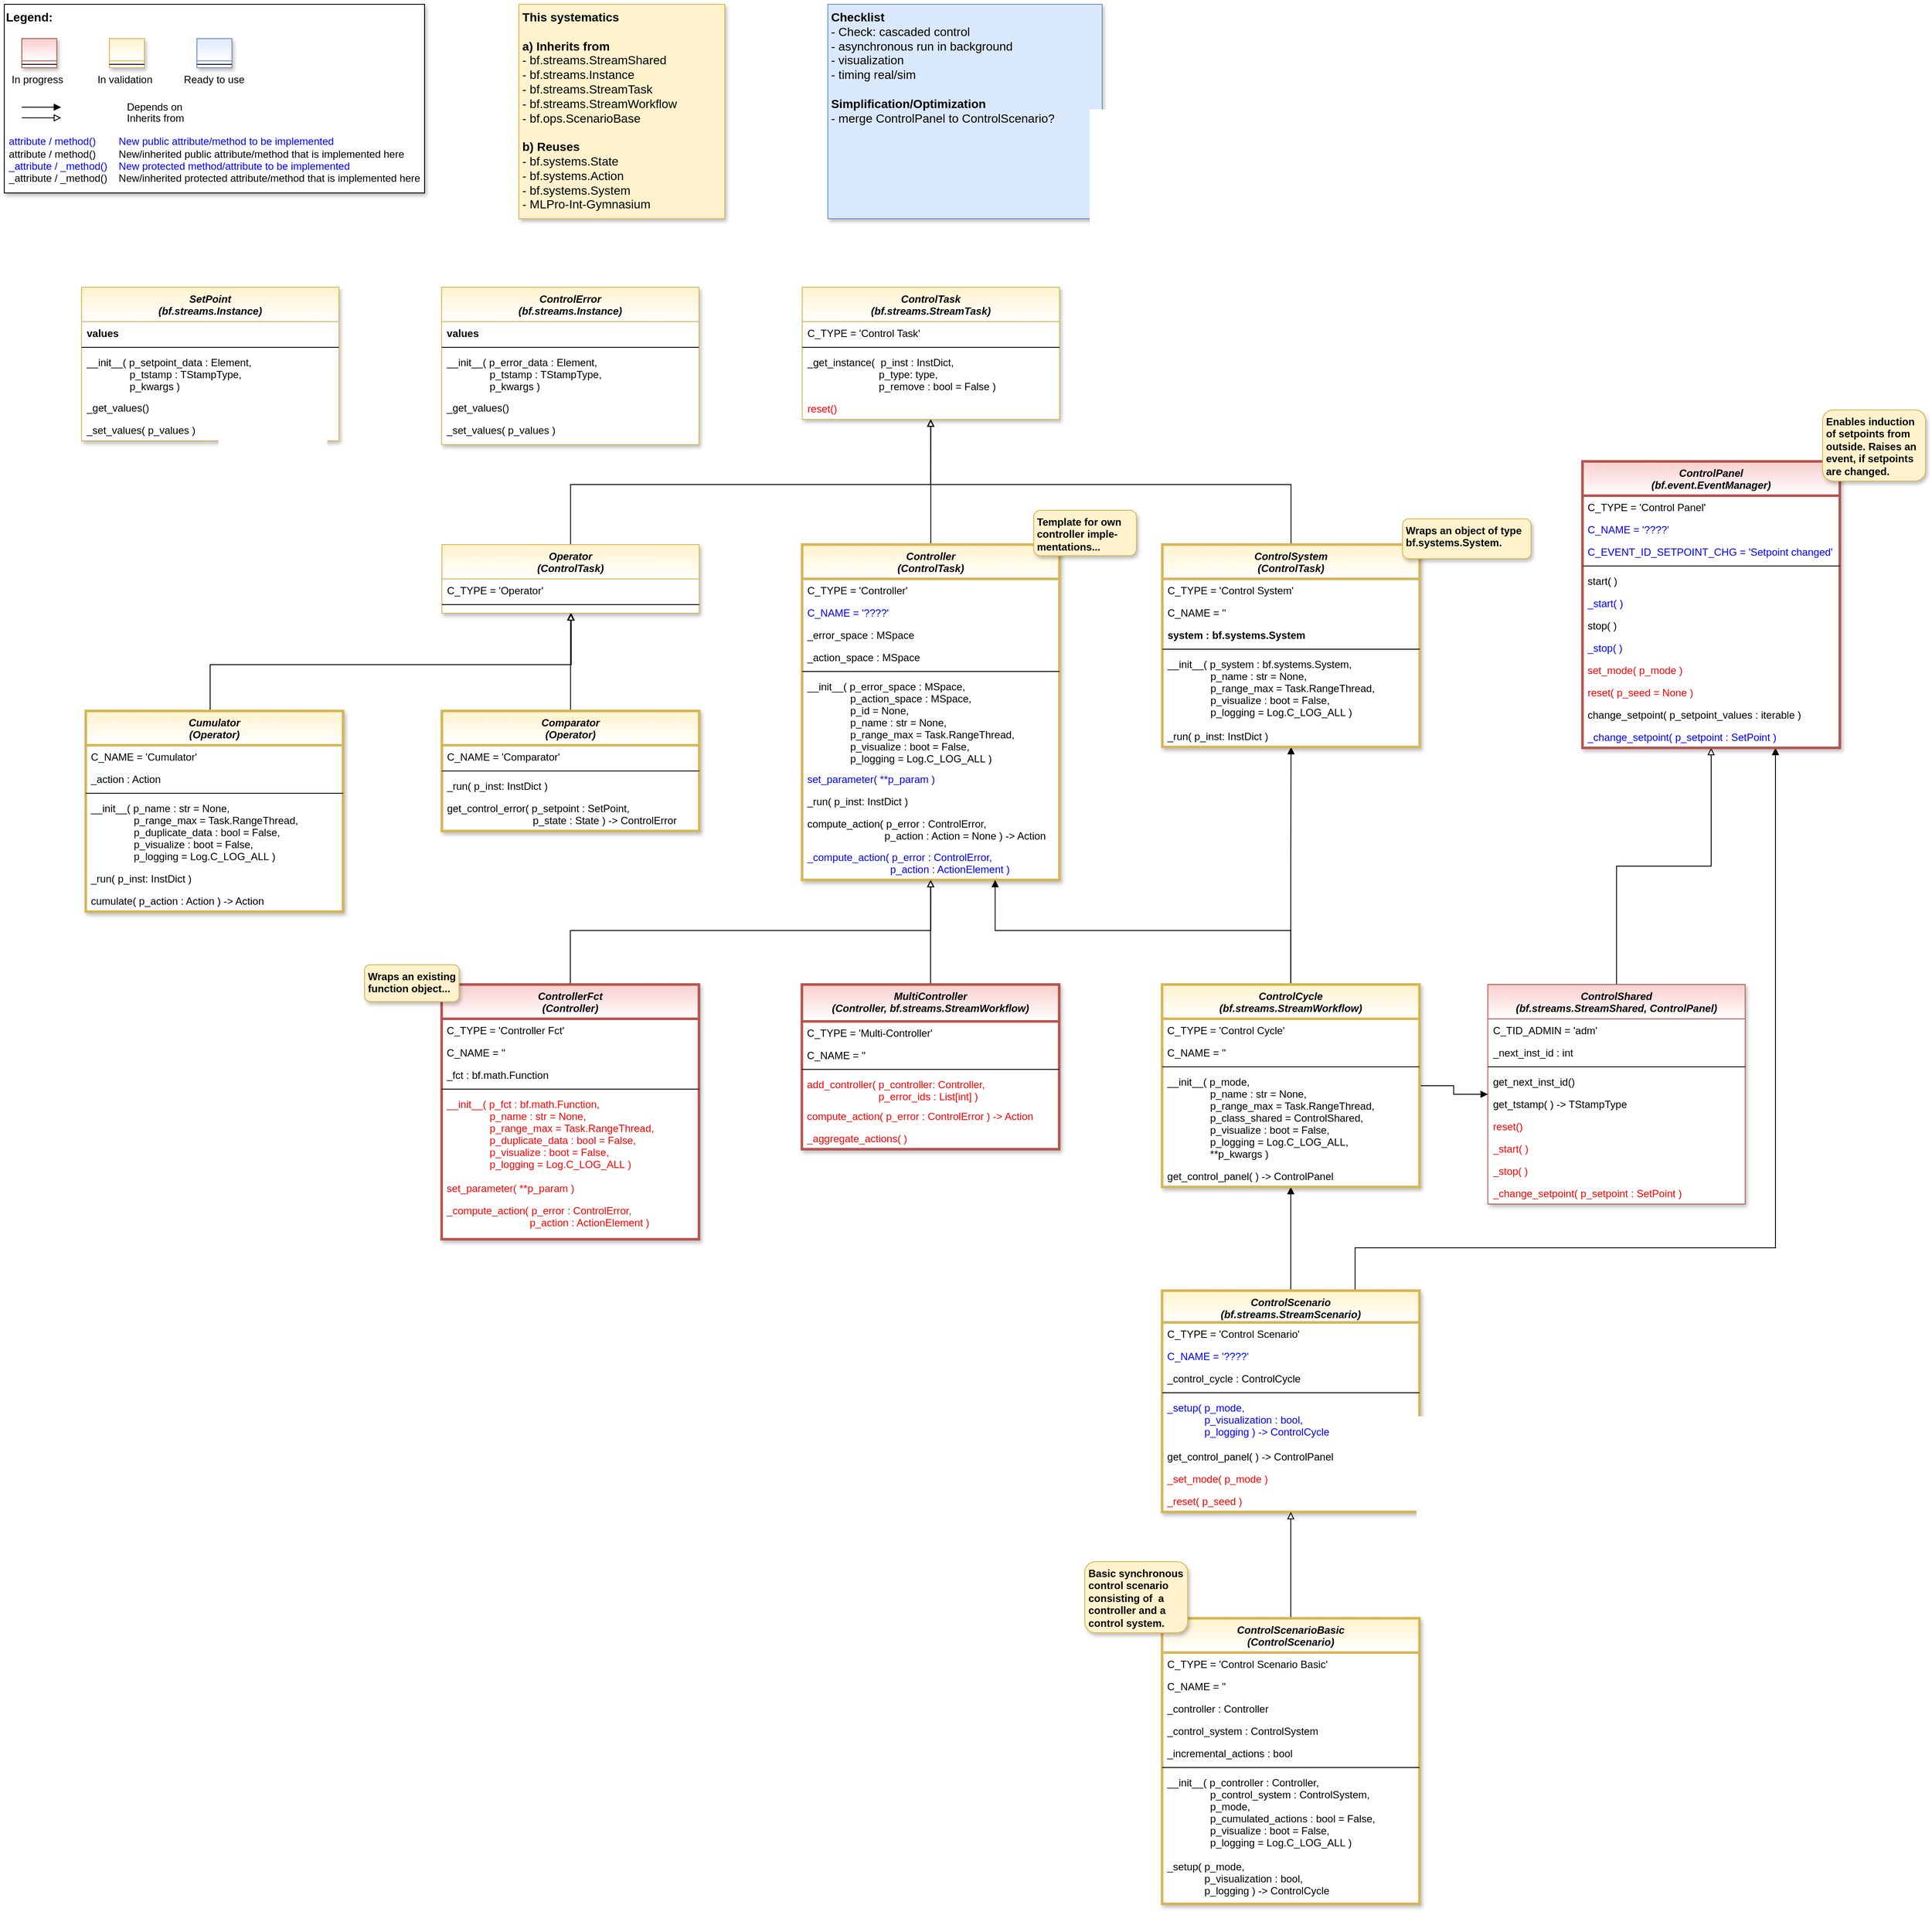 <mxfile version="20.7.4" type="device"><diagram id="C5RBs43oDa-KdzZeNtuy" name="Page-1"><mxGraphModel dx="2894" dy="1236" grid="1" gridSize="10" guides="1" tooltips="1" connect="1" arrows="1" fold="1" page="1" pageScale="1" pageWidth="2336" pageHeight="1654" math="0" shadow="0"><root><mxCell id="WIyWlLk6GJQsqaUBKTNV-0"/><mxCell id="WIyWlLk6GJQsqaUBKTNV-1" parent="WIyWlLk6GJQsqaUBKTNV-0"/><mxCell id="fdyP1tWBDfPf_pqGQ-dC-86" value="ControlError &#10;(bf.streams.Instance)" style="swimlane;fontStyle=3;align=center;verticalAlign=top;childLayout=stackLayout;horizontal=1;startSize=40;horizontalStack=0;resizeParent=1;resizeLast=0;collapsible=1;marginBottom=0;rounded=0;shadow=1;strokeWidth=1;fillColor=#fff2cc;strokeColor=#d6b656;swimlaneFillColor=#ffffff;gradientColor=#FFFFFF;" parent="WIyWlLk6GJQsqaUBKTNV-1" vertex="1"><mxGeometry x="549.9" y="370" width="300" height="183.5" as="geometry"><mxRectangle x="230" y="140" width="160" height="26" as="alternateBounds"/></mxGeometry></mxCell><mxCell id="L57CuB1CiBRzWENRzKPq-2" value="values" style="text;align=left;verticalAlign=top;spacingLeft=4;spacingRight=4;overflow=hidden;rotatable=0;points=[[0,0.5],[1,0.5]];portConstraint=eastwest;fontColor=default;fontStyle=1" parent="fdyP1tWBDfPf_pqGQ-dC-86" vertex="1"><mxGeometry y="40" width="300" height="26" as="geometry"/></mxCell><mxCell id="fdyP1tWBDfPf_pqGQ-dC-89" value="" style="line;html=1;strokeWidth=1;align=left;verticalAlign=middle;spacingTop=-1;spacingLeft=3;spacingRight=3;rotatable=0;labelPosition=right;points=[];portConstraint=eastwest;" parent="fdyP1tWBDfPf_pqGQ-dC-86" vertex="1"><mxGeometry y="66" width="300" height="8" as="geometry"/></mxCell><mxCell id="SxQjju7aVKdBYRvzsNTr-0" value="__init__( p_error_data : Element,&#10;               p_tstamp : TStampType,&#10;               p_kwargs )" style="text;align=left;verticalAlign=top;spacingLeft=4;spacingRight=4;overflow=hidden;rotatable=0;points=[[0,0.5],[1,0.5]];portConstraint=eastwest;fontColor=default;" parent="fdyP1tWBDfPf_pqGQ-dC-86" vertex="1"><mxGeometry y="74" width="300" height="53" as="geometry"/></mxCell><mxCell id="L57CuB1CiBRzWENRzKPq-0" value="_get_values()" style="text;align=left;verticalAlign=top;spacingLeft=4;spacingRight=4;overflow=hidden;rotatable=0;points=[[0,0.5],[1,0.5]];portConstraint=eastwest;fontColor=default;" parent="fdyP1tWBDfPf_pqGQ-dC-86" vertex="1"><mxGeometry y="127" width="300" height="26" as="geometry"/></mxCell><mxCell id="L57CuB1CiBRzWENRzKPq-1" value="_set_values( p_values )" style="text;align=left;verticalAlign=top;spacingLeft=4;spacingRight=4;overflow=hidden;rotatable=0;points=[[0,0.5],[1,0.5]];portConstraint=eastwest;fontColor=default;" parent="fdyP1tWBDfPf_pqGQ-dC-86" vertex="1"><mxGeometry y="153" width="300" height="26" as="geometry"/></mxCell><mxCell id="L57CuB1CiBRzWENRzKPq-3" style="edgeStyle=orthogonalEdgeStyle;rounded=0;orthogonalLoop=1;jettySize=auto;html=1;endArrow=block;endFill=0;" parent="WIyWlLk6GJQsqaUBKTNV-1" source="gUQ-q-52XsLSWtc9X4ot-0" target="jnq7QEZdXNKjrZXvapTt-0" edge="1"><mxGeometry relative="1" as="geometry"><Array as="points"/></mxGeometry></mxCell><mxCell id="gUQ-q-52XsLSWtc9X4ot-0" value="ControlShared &#10;(bf.streams.StreamShared, ControlPanel)" style="swimlane;fontStyle=3;align=center;verticalAlign=top;childLayout=stackLayout;horizontal=1;startSize=40;horizontalStack=0;resizeParent=1;resizeLast=0;collapsible=1;marginBottom=0;rounded=0;shadow=1;strokeWidth=1;fillColor=#f8cecc;strokeColor=#b85450;swimlaneFillColor=#ffffff;gradientColor=#FFFFFF;" parent="WIyWlLk6GJQsqaUBKTNV-1" vertex="1"><mxGeometry x="1769.69" y="1183" width="300" height="256" as="geometry"><mxRectangle x="230" y="140" width="160" height="26" as="alternateBounds"/></mxGeometry></mxCell><mxCell id="kY1jS3zzpQSjG9EC3Z0J-11" value="C_TID_ADMIN = 'adm'" style="text;align=left;verticalAlign=top;spacingLeft=4;spacingRight=4;overflow=hidden;rotatable=0;points=[[0,0.5],[1,0.5]];portConstraint=eastwest;fontColor=default;" parent="gUQ-q-52XsLSWtc9X4ot-0" vertex="1"><mxGeometry y="40" width="300" height="26" as="geometry"/></mxCell><mxCell id="kY1jS3zzpQSjG9EC3Z0J-10" value="_next_inst_id : int" style="text;align=left;verticalAlign=top;spacingLeft=4;spacingRight=4;overflow=hidden;rotatable=0;points=[[0,0.5],[1,0.5]];portConstraint=eastwest;fontColor=default;" parent="gUQ-q-52XsLSWtc9X4ot-0" vertex="1"><mxGeometry y="66" width="300" height="26" as="geometry"/></mxCell><mxCell id="gUQ-q-52XsLSWtc9X4ot-1" value="" style="line;html=1;strokeWidth=1;align=left;verticalAlign=middle;spacingTop=-1;spacingLeft=3;spacingRight=3;rotatable=0;labelPosition=right;points=[];portConstraint=eastwest;" parent="gUQ-q-52XsLSWtc9X4ot-0" vertex="1"><mxGeometry y="92" width="300" height="8" as="geometry"/></mxCell><mxCell id="kY1jS3zzpQSjG9EC3Z0J-9" value="get_next_inst_id()" style="text;align=left;verticalAlign=top;spacingLeft=4;spacingRight=4;overflow=hidden;rotatable=0;points=[[0,0.5],[1,0.5]];portConstraint=eastwest;fontColor=default;" parent="gUQ-q-52XsLSWtc9X4ot-0" vertex="1"><mxGeometry y="100" width="300" height="26" as="geometry"/></mxCell><mxCell id="U0Ne3oE_uxnEZqdx__RM-8" value="get_tstamp( ) -&gt; TStampType" style="text;align=left;verticalAlign=top;spacingLeft=4;spacingRight=4;overflow=hidden;rotatable=0;points=[[0,0.5],[1,0.5]];portConstraint=eastwest;fontColor=default;" vertex="1" parent="gUQ-q-52XsLSWtc9X4ot-0"><mxGeometry y="126" width="300" height="26" as="geometry"/></mxCell><mxCell id="kY1jS3zzpQSjG9EC3Z0J-12" value="reset()" style="text;align=left;verticalAlign=top;spacingLeft=4;spacingRight=4;overflow=hidden;rotatable=0;points=[[0,0.5],[1,0.5]];portConstraint=eastwest;fontColor=#FF0000;" parent="gUQ-q-52XsLSWtc9X4ot-0" vertex="1"><mxGeometry y="152" width="300" height="26" as="geometry"/></mxCell><mxCell id="jnq7QEZdXNKjrZXvapTt-10" value="_start( )" style="text;align=left;verticalAlign=top;spacingLeft=4;spacingRight=4;overflow=hidden;rotatable=0;points=[[0,0.5],[1,0.5]];portConstraint=eastwest;fontColor=#FF0000;" parent="gUQ-q-52XsLSWtc9X4ot-0" vertex="1"><mxGeometry y="178" width="300" height="26" as="geometry"/></mxCell><mxCell id="jnq7QEZdXNKjrZXvapTt-13" value="_stop( )" style="text;align=left;verticalAlign=top;spacingLeft=4;spacingRight=4;overflow=hidden;rotatable=0;points=[[0,0.5],[1,0.5]];portConstraint=eastwest;fontColor=#FF0000;" parent="gUQ-q-52XsLSWtc9X4ot-0" vertex="1"><mxGeometry y="204" width="300" height="26" as="geometry"/></mxCell><mxCell id="jnq7QEZdXNKjrZXvapTt-14" value="_change_setpoint( p_setpoint : SetPoint )" style="text;align=left;verticalAlign=top;spacingLeft=4;spacingRight=4;overflow=hidden;rotatable=0;points=[[0,0.5],[1,0.5]];portConstraint=eastwest;fontColor=#FF0000;" parent="gUQ-q-52XsLSWtc9X4ot-0" vertex="1"><mxGeometry y="230" width="300" height="26" as="geometry"/></mxCell><mxCell id="3-JznSSeZrS0CLw6vBiC-10" style="edgeStyle=orthogonalEdgeStyle;rounded=0;orthogonalLoop=1;jettySize=auto;html=1;fontColor=#FF0000;endArrow=block;endFill=0;exitX=0.5;exitY=0;exitDx=0;exitDy=0;" parent="WIyWlLk6GJQsqaUBKTNV-1" source="BeWae3hQQ1d45eF7kmdL-7" target="BeWae3hQQ1d45eF7kmdL-41" edge="1"><mxGeometry relative="1" as="geometry"><Array as="points"><mxPoint x="1120" y="940"/><mxPoint x="1120" y="940"/></Array></mxGeometry></mxCell><mxCell id="BeWae3hQQ1d45eF7kmdL-7" value="MultiController&#10;(Controller, bf.streams.StreamWorkflow)" style="swimlane;fontStyle=3;align=center;verticalAlign=top;childLayout=stackLayout;horizontal=1;startSize=43;horizontalStack=0;resizeParent=1;resizeLast=0;collapsible=1;marginBottom=0;rounded=0;shadow=1;strokeWidth=3;fillColor=#f8cecc;strokeColor=#b85450;swimlaneFillColor=#ffffff;gradientColor=#FFFFFF;" parent="WIyWlLk6GJQsqaUBKTNV-1" vertex="1"><mxGeometry x="969.9" y="1183" width="300" height="192" as="geometry"><mxRectangle x="230" y="140" width="160" height="26" as="alternateBounds"/></mxGeometry></mxCell><mxCell id="BeWae3hQQ1d45eF7kmdL-16" value="C_TYPE = 'Multi-Controller'" style="text;align=left;verticalAlign=top;spacingLeft=4;spacingRight=4;overflow=hidden;rotatable=0;points=[[0,0.5],[1,0.5]];portConstraint=eastwest;fontColor=default;" parent="BeWae3hQQ1d45eF7kmdL-7" vertex="1"><mxGeometry y="43" width="300" height="26" as="geometry"/></mxCell><mxCell id="BeWae3hQQ1d45eF7kmdL-20" value="C_NAME = ''" style="text;align=left;verticalAlign=top;spacingLeft=4;spacingRight=4;overflow=hidden;rotatable=0;points=[[0,0.5],[1,0.5]];portConstraint=eastwest;fontColor=default;" parent="BeWae3hQQ1d45eF7kmdL-7" vertex="1"><mxGeometry y="69" width="300" height="26" as="geometry"/></mxCell><mxCell id="BeWae3hQQ1d45eF7kmdL-9" value="" style="line;html=1;strokeWidth=1;align=left;verticalAlign=middle;spacingTop=-1;spacingLeft=3;spacingRight=3;rotatable=0;labelPosition=right;points=[];portConstraint=eastwest;" parent="BeWae3hQQ1d45eF7kmdL-7" vertex="1"><mxGeometry y="95" width="300" height="8" as="geometry"/></mxCell><mxCell id="BeWae3hQQ1d45eF7kmdL-40" value="add_controller( p_controller: Controller, &#10;                         p_error_ids : List[int] )" style="text;align=left;verticalAlign=top;spacingLeft=4;spacingRight=4;overflow=hidden;rotatable=0;points=[[0,0.5],[1,0.5]];portConstraint=eastwest;fontColor=#FF0000;" parent="BeWae3hQQ1d45eF7kmdL-7" vertex="1"><mxGeometry y="103" width="300" height="37" as="geometry"/></mxCell><mxCell id="pjStZlk7W4hdXA8x17on-1" value="compute_action( p_error : ControlError ) -&gt; Action" style="text;align=left;verticalAlign=top;spacingLeft=4;spacingRight=4;overflow=hidden;rotatable=0;points=[[0,0.5],[1,0.5]];portConstraint=eastwest;fontColor=#FF0000;" parent="BeWae3hQQ1d45eF7kmdL-7" vertex="1"><mxGeometry y="140" width="300" height="26" as="geometry"/></mxCell><mxCell id="BeWae3hQQ1d45eF7kmdL-55" value="_aggregate_actions( )" style="text;align=left;verticalAlign=top;spacingLeft=4;spacingRight=4;overflow=hidden;rotatable=0;points=[[0,0.5],[1,0.5]];portConstraint=eastwest;fontColor=#FF0000;" parent="BeWae3hQQ1d45eF7kmdL-7" vertex="1"><mxGeometry y="166" width="300" height="26" as="geometry"/></mxCell><mxCell id="jnq7QEZdXNKjrZXvapTt-5" style="edgeStyle=orthogonalEdgeStyle;rounded=0;orthogonalLoop=1;jettySize=auto;html=1;fontColor=#FF0000;endArrow=block;endFill=1;entryX=0.75;entryY=1;entryDx=0;entryDy=0;exitX=0.75;exitY=0;exitDx=0;exitDy=0;" parent="WIyWlLk6GJQsqaUBKTNV-1" source="BeWae3hQQ1d45eF7kmdL-25" target="jnq7QEZdXNKjrZXvapTt-0" edge="1"><mxGeometry relative="1" as="geometry"><mxPoint x="2270" y="970" as="targetPoint"/><Array as="points"><mxPoint x="1615" y="1490"/><mxPoint x="2105" y="1490"/></Array></mxGeometry></mxCell><mxCell id="aAqwdsi7Pxsh-8eQLLzD-12" style="edgeStyle=orthogonalEdgeStyle;rounded=0;orthogonalLoop=1;jettySize=auto;html=1;fontColor=default;endArrow=block;endFill=1;" parent="WIyWlLk6GJQsqaUBKTNV-1" source="BeWae3hQQ1d45eF7kmdL-25" target="BeWae3hQQ1d45eF7kmdL-46" edge="1"><mxGeometry relative="1" as="geometry"/></mxCell><mxCell id="BeWae3hQQ1d45eF7kmdL-25" value="ControlScenario &#10;(bf.streams.StreamScenario)" style="swimlane;fontStyle=3;align=center;verticalAlign=top;childLayout=stackLayout;horizontal=1;startSize=37;horizontalStack=0;resizeParent=1;resizeLast=0;collapsible=1;marginBottom=0;rounded=0;shadow=1;strokeWidth=3;fillColor=#fff2cc;strokeColor=#d6b656;swimlaneFillColor=#ffffff;gradientColor=#FFFFFF;" parent="WIyWlLk6GJQsqaUBKTNV-1" vertex="1"><mxGeometry x="1389.9" y="1540" width="300" height="258" as="geometry"><mxRectangle x="230" y="140" width="160" height="26" as="alternateBounds"/></mxGeometry></mxCell><mxCell id="BeWae3hQQ1d45eF7kmdL-26" value="C_TYPE = 'Control Scenario'" style="text;align=left;verticalAlign=top;spacingLeft=4;spacingRight=4;overflow=hidden;rotatable=0;points=[[0,0.5],[1,0.5]];portConstraint=eastwest;fontColor=default;" parent="BeWae3hQQ1d45eF7kmdL-25" vertex="1"><mxGeometry y="37" width="300" height="26" as="geometry"/></mxCell><mxCell id="BeWae3hQQ1d45eF7kmdL-29" value="C_NAME = '????'" style="text;align=left;verticalAlign=top;spacingLeft=4;spacingRight=4;overflow=hidden;rotatable=0;points=[[0,0.5],[1,0.5]];portConstraint=eastwest;fontColor=#0000FF;fillColor=none;" parent="BeWae3hQQ1d45eF7kmdL-25" vertex="1"><mxGeometry y="63" width="300" height="26" as="geometry"/></mxCell><mxCell id="BeWae3hQQ1d45eF7kmdL-73" value="_control_cycle : ControlCycle" style="text;align=left;verticalAlign=top;spacingLeft=4;spacingRight=4;overflow=hidden;rotatable=0;points=[[0,0.5],[1,0.5]];portConstraint=eastwest;fontColor=default;" parent="BeWae3hQQ1d45eF7kmdL-25" vertex="1"><mxGeometry y="89" width="300" height="26" as="geometry"/></mxCell><mxCell id="BeWae3hQQ1d45eF7kmdL-28" value="" style="line;html=1;strokeWidth=1;align=left;verticalAlign=middle;spacingTop=-1;spacingLeft=3;spacingRight=3;rotatable=0;labelPosition=right;points=[];portConstraint=eastwest;" parent="BeWae3hQQ1d45eF7kmdL-25" vertex="1"><mxGeometry y="115" width="300" height="8" as="geometry"/></mxCell><mxCell id="BeWae3hQQ1d45eF7kmdL-72" value="_setup( p_mode, &#10;             p_visualization : bool, &#10;             p_logging ) -&gt; ControlCycle" style="text;align=left;verticalAlign=top;spacingLeft=4;spacingRight=4;overflow=hidden;rotatable=0;points=[[0,0.5],[1,0.5]];portConstraint=eastwest;fontColor=#0000FF;" parent="BeWae3hQQ1d45eF7kmdL-25" vertex="1"><mxGeometry y="123" width="300" height="57" as="geometry"/></mxCell><mxCell id="BeWae3hQQ1d45eF7kmdL-60" value="get_control_panel( ) -&gt; ControlPanel" style="text;align=left;verticalAlign=top;spacingLeft=4;spacingRight=4;overflow=hidden;rotatable=0;points=[[0,0.5],[1,0.5]];portConstraint=eastwest;fontColor=default;" parent="BeWae3hQQ1d45eF7kmdL-25" vertex="1"><mxGeometry y="180" width="300" height="26" as="geometry"/></mxCell><mxCell id="U0Ne3oE_uxnEZqdx__RM-2" value="_set_mode( p_mode )" style="text;align=left;verticalAlign=top;spacingLeft=4;spacingRight=4;overflow=hidden;rotatable=0;points=[[0,0.5],[1,0.5]];portConstraint=eastwest;fontColor=#FF0000;" vertex="1" parent="BeWae3hQQ1d45eF7kmdL-25"><mxGeometry y="206" width="300" height="26" as="geometry"/></mxCell><mxCell id="U0Ne3oE_uxnEZqdx__RM-1" value="_reset( p_seed )" style="text;align=left;verticalAlign=top;spacingLeft=4;spacingRight=4;overflow=hidden;rotatable=0;points=[[0,0.5],[1,0.5]];portConstraint=eastwest;fontColor=#FF0000;" vertex="1" parent="BeWae3hQQ1d45eF7kmdL-25"><mxGeometry y="232" width="300" height="26" as="geometry"/></mxCell><mxCell id="4AmMfDj9QtZRKXFZJftM-13" style="edgeStyle=orthogonalEdgeStyle;rounded=0;orthogonalLoop=1;jettySize=auto;html=1;endArrow=block;endFill=0;" parent="WIyWlLk6GJQsqaUBKTNV-1" source="BeWae3hQQ1d45eF7kmdL-31" target="4AmMfDj9QtZRKXFZJftM-5" edge="1"><mxGeometry relative="1" as="geometry"><Array as="points"><mxPoint x="280" y="810"/><mxPoint x="701" y="810"/></Array></mxGeometry></mxCell><mxCell id="BeWae3hQQ1d45eF7kmdL-31" value="Cumulator &#10;(Operator)" style="swimlane;fontStyle=3;align=center;verticalAlign=top;childLayout=stackLayout;horizontal=1;startSize=40;horizontalStack=0;resizeParent=1;resizeLast=0;collapsible=1;marginBottom=0;rounded=0;shadow=1;strokeWidth=3;fillColor=#fff2cc;strokeColor=#d6b656;swimlaneFillColor=#ffffff;gradientColor=#FFFFFF;" parent="WIyWlLk6GJQsqaUBKTNV-1" vertex="1"><mxGeometry x="135" y="864" width="300" height="234" as="geometry"><mxRectangle x="230" y="140" width="160" height="26" as="alternateBounds"/></mxGeometry></mxCell><mxCell id="BeWae3hQQ1d45eF7kmdL-33" value="C_NAME = 'Cumulator'" style="text;align=left;verticalAlign=top;spacingLeft=4;spacingRight=4;overflow=hidden;rotatable=0;points=[[0,0.5],[1,0.5]];portConstraint=eastwest;fontColor=default;" parent="BeWae3hQQ1d45eF7kmdL-31" vertex="1"><mxGeometry y="40" width="300" height="26" as="geometry"/></mxCell><mxCell id="3-JznSSeZrS0CLw6vBiC-22" value="_action : Action" style="text;align=left;verticalAlign=top;spacingLeft=4;spacingRight=4;overflow=hidden;rotatable=0;points=[[0,0.5],[1,0.5]];portConstraint=eastwest;fontColor=default;" parent="BeWae3hQQ1d45eF7kmdL-31" vertex="1"><mxGeometry y="66" width="300" height="26" as="geometry"/></mxCell><mxCell id="BeWae3hQQ1d45eF7kmdL-34" value="" style="line;html=1;strokeWidth=1;align=left;verticalAlign=middle;spacingTop=-1;spacingLeft=3;spacingRight=3;rotatable=0;labelPosition=right;points=[];portConstraint=eastwest;" parent="BeWae3hQQ1d45eF7kmdL-31" vertex="1"><mxGeometry y="92" width="300" height="8" as="geometry"/></mxCell><mxCell id="U0Ne3oE_uxnEZqdx__RM-0" value="__init__( p_name : str = None,&#10;               p_range_max = Task.RangeThread,&#10;               p_duplicate_data : bool = False,&#10;               p_visualize : boot = False,&#10;               p_logging = Log.C_LOG_ALL )" style="text;align=left;verticalAlign=top;spacingLeft=4;spacingRight=4;overflow=hidden;rotatable=0;points=[[0,0.5],[1,0.5]];portConstraint=eastwest;fontColor=default;" vertex="1" parent="BeWae3hQQ1d45eF7kmdL-31"><mxGeometry y="100" width="300" height="82" as="geometry"/></mxCell><mxCell id="3-JznSSeZrS0CLw6vBiC-17" value="_run( p_inst: InstDict )" style="text;align=left;verticalAlign=top;spacingLeft=4;spacingRight=4;overflow=hidden;rotatable=0;points=[[0,0.5],[1,0.5]];portConstraint=eastwest;fontColor=default;" parent="BeWae3hQQ1d45eF7kmdL-31" vertex="1"><mxGeometry y="182" width="300" height="26" as="geometry"/></mxCell><mxCell id="3-JznSSeZrS0CLw6vBiC-20" value="cumulate( p_action : Action ) -&gt; Action" style="text;align=left;verticalAlign=top;spacingLeft=4;spacingRight=4;overflow=hidden;rotatable=0;points=[[0,0.5],[1,0.5]];portConstraint=eastwest;fontColor=default;" parent="BeWae3hQQ1d45eF7kmdL-31" vertex="1"><mxGeometry y="208" width="300" height="26" as="geometry"/></mxCell><mxCell id="4AmMfDj9QtZRKXFZJftM-12" style="edgeStyle=orthogonalEdgeStyle;rounded=0;orthogonalLoop=1;jettySize=auto;html=1;endArrow=block;endFill=0;" parent="WIyWlLk6GJQsqaUBKTNV-1" source="BeWae3hQQ1d45eF7kmdL-35" target="4AmMfDj9QtZRKXFZJftM-5" edge="1"><mxGeometry relative="1" as="geometry"/></mxCell><mxCell id="BeWae3hQQ1d45eF7kmdL-35" value="Comparator&#10;(Operator)" style="swimlane;fontStyle=3;align=center;verticalAlign=top;childLayout=stackLayout;horizontal=1;startSize=40;horizontalStack=0;resizeParent=1;resizeLast=0;collapsible=1;marginBottom=0;rounded=0;shadow=1;strokeWidth=3;fillColor=#fff2cc;strokeColor=#d6b656;swimlaneFillColor=#ffffff;gradientColor=#FFFFFF;" parent="WIyWlLk6GJQsqaUBKTNV-1" vertex="1"><mxGeometry x="550.21" y="864" width="300" height="140" as="geometry"><mxRectangle x="230" y="140" width="160" height="26" as="alternateBounds"/></mxGeometry></mxCell><mxCell id="BeWae3hQQ1d45eF7kmdL-37" value="C_NAME = 'Comparator'" style="text;align=left;verticalAlign=top;spacingLeft=4;spacingRight=4;overflow=hidden;rotatable=0;points=[[0,0.5],[1,0.5]];portConstraint=eastwest;fontColor=default;" parent="BeWae3hQQ1d45eF7kmdL-35" vertex="1"><mxGeometry y="40" width="300" height="26" as="geometry"/></mxCell><mxCell id="BeWae3hQQ1d45eF7kmdL-38" value="" style="line;html=1;strokeWidth=1;align=left;verticalAlign=middle;spacingTop=-1;spacingLeft=3;spacingRight=3;rotatable=0;labelPosition=right;points=[];portConstraint=eastwest;" parent="BeWae3hQQ1d45eF7kmdL-35" vertex="1"><mxGeometry y="66" width="300" height="8" as="geometry"/></mxCell><mxCell id="3-JznSSeZrS0CLw6vBiC-16" value="_run( p_inst: InstDict )" style="text;align=left;verticalAlign=top;spacingLeft=4;spacingRight=4;overflow=hidden;rotatable=0;points=[[0,0.5],[1,0.5]];portConstraint=eastwest;fontColor=default;" parent="BeWae3hQQ1d45eF7kmdL-35" vertex="1"><mxGeometry y="74" width="300" height="26" as="geometry"/></mxCell><mxCell id="3-JznSSeZrS0CLw6vBiC-21" value="get_control_error( p_setpoint : SetPoint, &#10;                              p_state : State ) -&gt; ControlError" style="text;align=left;verticalAlign=top;spacingLeft=4;spacingRight=4;overflow=hidden;rotatable=0;points=[[0,0.5],[1,0.5]];portConstraint=eastwest;fontColor=default;" parent="BeWae3hQQ1d45eF7kmdL-35" vertex="1"><mxGeometry y="100" width="300" height="38" as="geometry"/></mxCell><mxCell id="kY1jS3zzpQSjG9EC3Z0J-6" style="edgeStyle=orthogonalEdgeStyle;rounded=0;orthogonalLoop=1;jettySize=auto;html=1;fontColor=#FF0000;endArrow=block;endFill=0;" parent="WIyWlLk6GJQsqaUBKTNV-1" source="BeWae3hQQ1d45eF7kmdL-41" target="kY1jS3zzpQSjG9EC3Z0J-1" edge="1"><mxGeometry relative="1" as="geometry"/></mxCell><mxCell id="BeWae3hQQ1d45eF7kmdL-41" value="Controller &#10;(ControlTask)" style="swimlane;fontStyle=3;align=center;verticalAlign=top;childLayout=stackLayout;horizontal=1;startSize=40;horizontalStack=0;resizeParent=1;resizeLast=0;collapsible=1;marginBottom=0;rounded=0;shadow=1;strokeWidth=3;fillColor=#fff2cc;strokeColor=#d6b656;swimlaneFillColor=#ffffff;gradientColor=#FFFFFF;" parent="WIyWlLk6GJQsqaUBKTNV-1" vertex="1"><mxGeometry x="970.21" y="670" width="300" height="391" as="geometry"><mxRectangle x="230" y="140" width="160" height="26" as="alternateBounds"/></mxGeometry></mxCell><mxCell id="BeWae3hQQ1d45eF7kmdL-42" value="C_TYPE = 'Controller'" style="text;align=left;verticalAlign=top;spacingLeft=4;spacingRight=4;overflow=hidden;rotatable=0;points=[[0,0.5],[1,0.5]];portConstraint=eastwest;fontColor=default;" parent="BeWae3hQQ1d45eF7kmdL-41" vertex="1"><mxGeometry y="40" width="300" height="26" as="geometry"/></mxCell><mxCell id="BeWae3hQQ1d45eF7kmdL-43" value="C_NAME = '????'" style="text;align=left;verticalAlign=top;spacingLeft=4;spacingRight=4;overflow=hidden;rotatable=0;points=[[0,0.5],[1,0.5]];portConstraint=eastwest;fontColor=#0000FF;fillColor=none;" parent="BeWae3hQQ1d45eF7kmdL-41" vertex="1"><mxGeometry y="66" width="300" height="26" as="geometry"/></mxCell><mxCell id="U0Ne3oE_uxnEZqdx__RM-6" value="_error_space : MSpace" style="text;align=left;verticalAlign=top;spacingLeft=4;spacingRight=4;overflow=hidden;rotatable=0;points=[[0,0.5],[1,0.5]];portConstraint=eastwest;fontColor=default;" vertex="1" parent="BeWae3hQQ1d45eF7kmdL-41"><mxGeometry y="92" width="300" height="26" as="geometry"/></mxCell><mxCell id="U0Ne3oE_uxnEZqdx__RM-7" value="_action_space : MSpace" style="text;align=left;verticalAlign=top;spacingLeft=4;spacingRight=4;overflow=hidden;rotatable=0;points=[[0,0.5],[1,0.5]];portConstraint=eastwest;fontColor=default;" vertex="1" parent="BeWae3hQQ1d45eF7kmdL-41"><mxGeometry y="118" width="300" height="26" as="geometry"/></mxCell><mxCell id="BeWae3hQQ1d45eF7kmdL-44" value="" style="line;html=1;strokeWidth=1;align=left;verticalAlign=middle;spacingTop=-1;spacingLeft=3;spacingRight=3;rotatable=0;labelPosition=right;points=[];portConstraint=eastwest;" parent="BeWae3hQQ1d45eF7kmdL-41" vertex="1"><mxGeometry y="144" width="300" height="8" as="geometry"/></mxCell><mxCell id="U0Ne3oE_uxnEZqdx__RM-5" value="__init__( p_error_space : MSpace,&#10;               p_action_space : MSpace,&#10;               p_id = None,&#10;               p_name : str = None,&#10;               p_range_max = Task.RangeThread,&#10;               p_visualize : boot = False,&#10;               p_logging = Log.C_LOG_ALL )" style="text;align=left;verticalAlign=top;spacingLeft=4;spacingRight=4;overflow=hidden;rotatable=0;points=[[0,0.5],[1,0.5]];portConstraint=eastwest;fontColor=default;" vertex="1" parent="BeWae3hQQ1d45eF7kmdL-41"><mxGeometry y="152" width="300" height="108" as="geometry"/></mxCell><mxCell id="BeWae3hQQ1d45eF7kmdL-52" value="set_parameter( **p_param )" style="text;align=left;verticalAlign=top;spacingLeft=4;spacingRight=4;overflow=hidden;rotatable=0;points=[[0,0.5],[1,0.5]];portConstraint=eastwest;fontColor=#0000FF;" parent="BeWae3hQQ1d45eF7kmdL-41" vertex="1"><mxGeometry y="260" width="300" height="26" as="geometry"/></mxCell><mxCell id="pjStZlk7W4hdXA8x17on-2" value="_run( p_inst: InstDict )" style="text;align=left;verticalAlign=top;spacingLeft=4;spacingRight=4;overflow=hidden;rotatable=0;points=[[0,0.5],[1,0.5]];portConstraint=eastwest;fontColor=default;" parent="BeWae3hQQ1d45eF7kmdL-41" vertex="1"><mxGeometry y="286" width="300" height="26" as="geometry"/></mxCell><mxCell id="pjStZlk7W4hdXA8x17on-0" value="compute_action( p_error : ControlError,&#10;                           p_action : Action = None ) -&gt; Action" style="text;align=left;verticalAlign=top;spacingLeft=4;spacingRight=4;overflow=hidden;rotatable=0;points=[[0,0.5],[1,0.5]];portConstraint=eastwest;fontColor=default;" parent="BeWae3hQQ1d45eF7kmdL-41" vertex="1"><mxGeometry y="312" width="300" height="39" as="geometry"/></mxCell><mxCell id="pVAF24XEVFp9OAJfT8Ci-0" value="_compute_action( p_error : ControlError, &#10;                             p_action : ActionElement )" style="text;align=left;verticalAlign=top;spacingLeft=4;spacingRight=4;overflow=hidden;rotatable=0;points=[[0,0.5],[1,0.5]];portConstraint=eastwest;fontColor=#0000FF;" parent="BeWae3hQQ1d45eF7kmdL-41" vertex="1"><mxGeometry y="351" width="300" height="40" as="geometry"/></mxCell><mxCell id="3-JznSSeZrS0CLw6vBiC-13" style="edgeStyle=orthogonalEdgeStyle;rounded=0;orthogonalLoop=1;jettySize=auto;html=1;fontColor=#FF0000;endArrow=block;endFill=1;entryX=0.75;entryY=1;entryDx=0;entryDy=0;" parent="WIyWlLk6GJQsqaUBKTNV-1" source="BeWae3hQQ1d45eF7kmdL-46" target="BeWae3hQQ1d45eF7kmdL-41" edge="1"><mxGeometry relative="1" as="geometry"><Array as="points"><mxPoint x="1540" y="1120"/><mxPoint x="1195" y="1120"/></Array></mxGeometry></mxCell><mxCell id="ileNQNyZ_AMet26Fjr1Y-10" style="edgeStyle=orthogonalEdgeStyle;rounded=0;orthogonalLoop=1;jettySize=auto;html=1;fontColor=default;endArrow=block;endFill=1;" parent="WIyWlLk6GJQsqaUBKTNV-1" source="BeWae3hQQ1d45eF7kmdL-46" target="ileNQNyZ_AMet26Fjr1Y-1" edge="1"><mxGeometry relative="1" as="geometry"/></mxCell><mxCell id="jnq7QEZdXNKjrZXvapTt-8" style="edgeStyle=orthogonalEdgeStyle;rounded=0;orthogonalLoop=1;jettySize=auto;html=1;entryX=0;entryY=0.5;entryDx=0;entryDy=0;fontColor=#FF0000;endArrow=block;endFill=1;" parent="WIyWlLk6GJQsqaUBKTNV-1" source="BeWae3hQQ1d45eF7kmdL-46" target="gUQ-q-52XsLSWtc9X4ot-0" edge="1"><mxGeometry relative="1" as="geometry"/></mxCell><mxCell id="BeWae3hQQ1d45eF7kmdL-46" value="ControlCycle &#10;(bf.streams.StreamWorkflow)" style="swimlane;fontStyle=3;align=center;verticalAlign=top;childLayout=stackLayout;horizontal=1;startSize=40;horizontalStack=0;resizeParent=1;resizeLast=0;collapsible=1;marginBottom=0;rounded=0;shadow=1;strokeWidth=3;fillColor=#fff2cc;strokeColor=#d6b656;swimlaneFillColor=#ffffff;gradientColor=#FFFFFF;" parent="WIyWlLk6GJQsqaUBKTNV-1" vertex="1"><mxGeometry x="1389.9" y="1183" width="300" height="236" as="geometry"><mxRectangle x="230" y="140" width="160" height="26" as="alternateBounds"/></mxGeometry></mxCell><mxCell id="BeWae3hQQ1d45eF7kmdL-47" value="C_TYPE = 'Control Cycle'" style="text;align=left;verticalAlign=top;spacingLeft=4;spacingRight=4;overflow=hidden;rotatable=0;points=[[0,0.5],[1,0.5]];portConstraint=eastwest;fontColor=default;" parent="BeWae3hQQ1d45eF7kmdL-46" vertex="1"><mxGeometry y="40" width="300" height="26" as="geometry"/></mxCell><mxCell id="BeWae3hQQ1d45eF7kmdL-51" value="C_NAME = ''" style="text;align=left;verticalAlign=top;spacingLeft=4;spacingRight=4;overflow=hidden;rotatable=0;points=[[0,0.5],[1,0.5]];portConstraint=eastwest;fontColor=default;" parent="BeWae3hQQ1d45eF7kmdL-46" vertex="1"><mxGeometry y="66" width="300" height="26" as="geometry"/></mxCell><mxCell id="BeWae3hQQ1d45eF7kmdL-49" value="" style="line;html=1;strokeWidth=1;align=left;verticalAlign=middle;spacingTop=-1;spacingLeft=3;spacingRight=3;rotatable=0;labelPosition=right;points=[];portConstraint=eastwest;" parent="BeWae3hQQ1d45eF7kmdL-46" vertex="1"><mxGeometry y="92" width="300" height="8" as="geometry"/></mxCell><mxCell id="ileNQNyZ_AMet26Fjr1Y-18" value="__init__( p_mode,&#10;               p_name : str = None,&#10;               p_range_max = Task.RangeThread,&#10;               p_class_shared = ControlShared,&#10;               p_visualize : boot = False,&#10;               p_logging = Log.C_LOG_ALL,&#10;               **p_kwargs )" style="text;align=left;verticalAlign=top;spacingLeft=4;spacingRight=4;overflow=hidden;rotatable=0;points=[[0,0.5],[1,0.5]];portConstraint=eastwest;fontColor=default;" parent="BeWae3hQQ1d45eF7kmdL-46" vertex="1"><mxGeometry y="100" width="300" height="110" as="geometry"/></mxCell><mxCell id="aAqwdsi7Pxsh-8eQLLzD-0" value="get_control_panel( ) -&gt; ControlPanel" style="text;align=left;verticalAlign=top;spacingLeft=4;spacingRight=4;overflow=hidden;rotatable=0;points=[[0,0.5],[1,0.5]];portConstraint=eastwest;fontColor=default;" parent="BeWae3hQQ1d45eF7kmdL-46" vertex="1"><mxGeometry y="210" width="300" height="26" as="geometry"/></mxCell><mxCell id="BeWae3hQQ1d45eF7kmdL-57" value="SetPoint &#10;(bf.streams.Instance)" style="swimlane;fontStyle=3;align=center;verticalAlign=top;childLayout=stackLayout;horizontal=1;startSize=40;horizontalStack=0;resizeParent=1;resizeLast=0;collapsible=1;marginBottom=0;rounded=0;shadow=1;strokeWidth=1;fillColor=#fff2cc;strokeColor=#d6b656;swimlaneFillColor=#ffffff;gradientColor=#FFFFFF;" parent="WIyWlLk6GJQsqaUBKTNV-1" vertex="1"><mxGeometry x="130.11" y="370" width="300" height="179" as="geometry"><mxRectangle x="230" y="140" width="160" height="26" as="alternateBounds"/></mxGeometry></mxCell><mxCell id="L57CuB1CiBRzWENRzKPq-4" value="values" style="text;align=left;verticalAlign=top;spacingLeft=4;spacingRight=4;overflow=hidden;rotatable=0;points=[[0,0.5],[1,0.5]];portConstraint=eastwest;fontColor=default;fontStyle=1" parent="BeWae3hQQ1d45eF7kmdL-57" vertex="1"><mxGeometry y="40" width="300" height="26" as="geometry"/></mxCell><mxCell id="BeWae3hQQ1d45eF7kmdL-58" value="" style="line;html=1;strokeWidth=1;align=left;verticalAlign=middle;spacingTop=-1;spacingLeft=3;spacingRight=3;rotatable=0;labelPosition=right;points=[];portConstraint=eastwest;" parent="BeWae3hQQ1d45eF7kmdL-57" vertex="1"><mxGeometry y="66" width="300" height="8" as="geometry"/></mxCell><mxCell id="jnq7QEZdXNKjrZXvapTt-17" value="__init__( p_setpoint_data : Element,&#10;               p_tstamp : TStampType,&#10;               p_kwargs )" style="text;align=left;verticalAlign=top;spacingLeft=4;spacingRight=4;overflow=hidden;rotatable=0;points=[[0,0.5],[1,0.5]];portConstraint=eastwest;fontColor=default;" parent="BeWae3hQQ1d45eF7kmdL-57" vertex="1"><mxGeometry y="74" width="300" height="53" as="geometry"/></mxCell><mxCell id="L57CuB1CiBRzWENRzKPq-5" value="_get_values()" style="text;align=left;verticalAlign=top;spacingLeft=4;spacingRight=4;overflow=hidden;rotatable=0;points=[[0,0.5],[1,0.5]];portConstraint=eastwest;fontColor=default;" parent="BeWae3hQQ1d45eF7kmdL-57" vertex="1"><mxGeometry y="127" width="300" height="26" as="geometry"/></mxCell><mxCell id="L57CuB1CiBRzWENRzKPq-6" value="_set_values( p_values )" style="text;align=left;verticalAlign=top;spacingLeft=4;spacingRight=4;overflow=hidden;rotatable=0;points=[[0,0.5],[1,0.5]];portConstraint=eastwest;fontColor=default;" parent="BeWae3hQQ1d45eF7kmdL-57" vertex="1"><mxGeometry y="153" width="300" height="26" as="geometry"/></mxCell><mxCell id="pjStZlk7W4hdXA8x17on-3" value="&lt;b style=&quot;border-color: var(--border-color);&quot;&gt;Template for own controller imple-mentations...&lt;/b&gt;" style="rounded=1;whiteSpace=wrap;html=1;align=left;spacingLeft=2;verticalAlign=top;fillColor=#fff2cc;strokeColor=#d6b656;gradientColor=none;shadow=1;" parent="WIyWlLk6GJQsqaUBKTNV-1" vertex="1"><mxGeometry x="1240.21" y="630" width="119.79" height="53" as="geometry"/></mxCell><mxCell id="fcJVb3HREh7NScvAmxeq-1" value="&lt;font color=&quot;#000000&quot; size=&quot;1&quot;&gt;&lt;b style=&quot;font-size: 14px&quot;&gt;Legend:&lt;br&gt;&lt;/b&gt;&lt;/font&gt;&lt;br&gt;&lt;br&gt;&lt;br&gt;&lt;font color=&quot;#0000ff&quot; style=&quot;font-size: 6px&quot;&gt;&lt;br&gt;&lt;/font&gt;&lt;span style=&quot;color: rgb(0 , 0 , 0)&quot;&gt;&lt;font style=&quot;font-size: 4px&quot;&gt;&amp;nbsp; &amp;nbsp;&lt;/font&gt;&amp;nbsp;In progress&amp;nbsp; &amp;nbsp; &amp;nbsp; &amp;nbsp; &amp;nbsp; &amp;nbsp; In validation&amp;nbsp; &amp;nbsp; &amp;nbsp; &amp;nbsp; &amp;nbsp; &amp;nbsp;Ready to use&lt;/span&gt;&lt;font color=&quot;#000000&quot;&gt;&amp;nbsp;&lt;br&gt;&lt;/font&gt;&lt;font color=&quot;#0000ff&quot;&gt;&lt;br&gt;&lt;br&gt;&lt;br&gt;&lt;br&gt;&amp;nbsp;attribute / method()&amp;nbsp; &amp;nbsp; &amp;nbsp; &amp;nbsp; New public attribute/method to be implemented&lt;/font&gt;&lt;br&gt;&lt;font color=&quot;#000000&quot;&gt;&amp;nbsp;&lt;/font&gt;&lt;font color=&quot;#000000&quot;&gt;attribute / method()&lt;span&gt; &lt;/span&gt;&amp;nbsp; &amp;nbsp; &amp;nbsp; &amp;nbsp;New/inherited public attribute/method that is implemented here&lt;br&gt;&lt;/font&gt;&lt;font color=&quot;#0000ff&quot;&gt;&amp;nbsp;_attribute /&amp;nbsp;&lt;/font&gt;&lt;font color=&quot;#0000ff&quot;&gt;_method()&amp;nbsp; &amp;nbsp; New protected method/attribute to be implemented&lt;/font&gt;&lt;br&gt;&lt;font color=&quot;#000000&quot;&gt;&amp;nbsp;_attribute / _method()&amp;nbsp; &amp;nbsp; New/inherited protected attribute/method that is implemented here&lt;br&gt;&lt;/font&gt;&lt;font color=&quot;#000000&quot;&gt;&lt;br&gt;&lt;br&gt;&lt;br&gt;&lt;br&gt;&lt;br&gt;&lt;/font&gt;" style="text;html=1;align=left;verticalAlign=top;whiteSpace=wrap;rounded=0;fontColor=#006600;strokeColor=#000000;shadow=1;fillColor=#ffffff;" parent="WIyWlLk6GJQsqaUBKTNV-1" vertex="1"><mxGeometry x="40.0" y="40" width="490.0" height="220" as="geometry"/></mxCell><mxCell id="fcJVb3HREh7NScvAmxeq-2" value="Depends on" style="endArrow=block;html=1;labelPosition=right;verticalLabelPosition=middle;align=left;verticalAlign=middle;endFill=1;fontSize=12;" parent="WIyWlLk6GJQsqaUBKTNV-1" edge="1"><mxGeometry x="-1572.915" y="-2140" width="51.042" height="50" as="geometry"><mxPoint x="60.418" y="160.003" as="sourcePoint"/><mxPoint x="106.201" y="160.003" as="targetPoint"/><mxPoint x="98" as="offset"/><Array as="points"><mxPoint x="80.835" y="160"/></Array></mxGeometry></mxCell><mxCell id="fcJVb3HREh7NScvAmxeq-3" value="Inherits from" style="endArrow=block;html=1;labelPosition=right;verticalLabelPosition=middle;align=left;verticalAlign=middle;endFill=0;fontSize=12;" parent="WIyWlLk6GJQsqaUBKTNV-1" edge="1"><mxGeometry x="-1572.915" y="-2140" width="51.042" height="50" as="geometry"><mxPoint x="60.418" y="172.385" as="sourcePoint"/><mxPoint x="106.201" y="172.385" as="targetPoint"/><mxPoint x="98" y="1" as="offset"/></mxGeometry></mxCell><mxCell id="fcJVb3HREh7NScvAmxeq-4" value="" style="swimlane;fontStyle=3;align=center;verticalAlign=top;childLayout=stackLayout;horizontal=1;startSize=26;horizontalStack=0;resizeParent=1;resizeLast=0;collapsible=1;marginBottom=0;rounded=0;shadow=1;strokeWidth=1;fillColor=#f8cecc;strokeColor=#b85450;gradientColor=#ffffff;swimlaneFillColor=#ffffff;" parent="WIyWlLk6GJQsqaUBKTNV-1" vertex="1"><mxGeometry x="60.418" y="80" width="40.833" height="34" as="geometry"><mxRectangle x="230" y="140" width="160" height="26" as="alternateBounds"/></mxGeometry></mxCell><mxCell id="fcJVb3HREh7NScvAmxeq-5" value="" style="line;html=1;strokeWidth=1;align=left;verticalAlign=middle;spacingTop=-1;spacingLeft=3;spacingRight=3;rotatable=0;labelPosition=right;points=[];portConstraint=eastwest;" parent="fcJVb3HREh7NScvAmxeq-4" vertex="1"><mxGeometry y="26" width="40.833" height="8" as="geometry"/></mxCell><mxCell id="fcJVb3HREh7NScvAmxeq-6" value="" style="swimlane;fontStyle=3;align=center;verticalAlign=top;childLayout=stackLayout;horizontal=1;startSize=26;horizontalStack=0;resizeParent=1;resizeLast=0;collapsible=1;marginBottom=0;rounded=0;shadow=1;strokeWidth=1;fillColor=#fff2cc;strokeColor=#d6b656;gradientColor=#ffffff;swimlaneFillColor=#ffffff;" parent="WIyWlLk6GJQsqaUBKTNV-1" vertex="1"><mxGeometry x="162.502" y="80" width="40.833" height="34" as="geometry"><mxRectangle x="230" y="140" width="160" height="26" as="alternateBounds"/></mxGeometry></mxCell><mxCell id="fcJVb3HREh7NScvAmxeq-7" value="" style="line;html=1;strokeWidth=1;align=left;verticalAlign=middle;spacingTop=-1;spacingLeft=3;spacingRight=3;rotatable=0;labelPosition=right;points=[];portConstraint=eastwest;" parent="fcJVb3HREh7NScvAmxeq-6" vertex="1"><mxGeometry y="26" width="40.833" height="8" as="geometry"/></mxCell><mxCell id="fcJVb3HREh7NScvAmxeq-8" value="" style="swimlane;fontStyle=3;align=center;verticalAlign=top;childLayout=stackLayout;horizontal=1;startSize=26;horizontalStack=0;resizeParent=1;resizeLast=0;collapsible=1;marginBottom=0;rounded=0;shadow=1;strokeWidth=1;fillColor=#dae8fc;strokeColor=#6c8ebf;gradientColor=#ffffff;swimlaneFillColor=#ffffff;" parent="WIyWlLk6GJQsqaUBKTNV-1" vertex="1"><mxGeometry x="264.585" y="80" width="40.833" height="34" as="geometry"><mxRectangle x="230" y="140" width="160" height="26" as="alternateBounds"/></mxGeometry></mxCell><mxCell id="fcJVb3HREh7NScvAmxeq-9" value="" style="line;html=1;strokeWidth=1;align=left;verticalAlign=middle;spacingTop=-1;spacingLeft=3;spacingRight=3;rotatable=0;labelPosition=right;points=[];portConstraint=eastwest;" parent="fcJVb3HREh7NScvAmxeq-8" vertex="1"><mxGeometry y="26" width="40.833" height="8" as="geometry"/></mxCell><mxCell id="BeWae3hQQ1d45eF7kmdL-39" value="&lt;span style=&quot;border-color: var(--border-color); font-size: 14px;&quot;&gt;&lt;b style=&quot;font-size: 14px;&quot;&gt;This systematics&amp;nbsp;&lt;/b&gt;&lt;br style=&quot;font-size: 14px;&quot;&gt;&lt;br style=&quot;font-size: 14px;&quot;&gt;&lt;b style=&quot;font-size: 14px;&quot;&gt;a) Inherits from&lt;br style=&quot;font-size: 14px;&quot;&gt;&lt;/b&gt;- bf.streams.StreamShared&lt;br style=&quot;font-size: 14px;&quot;&gt;- bf.streams.Instance&lt;br style=&quot;font-size: 14px;&quot;&gt;- bf.streams.StreamTask&lt;br style=&quot;font-size: 14px;&quot;&gt;- bf.streams.StreamWorkflow&lt;br style=&quot;font-size: 14px;&quot;&gt;- bf.ops.ScenarioBase&lt;br&gt;&lt;br style=&quot;font-size: 14px;&quot;&gt;&lt;b style=&quot;font-size: 14px;&quot;&gt;b) Reuses&lt;/b&gt;&lt;br style=&quot;font-size: 14px;&quot;&gt;- bf.systems.State&lt;br style=&quot;font-size: 14px;&quot;&gt;- bf.systems.Action&lt;br style=&quot;font-size: 14px;&quot;&gt;- bf.systems.System&lt;br&gt;- MLPro-Int-Gymnasium&lt;br style=&quot;font-size: 14px;&quot;&gt;&lt;/span&gt;" style="rounded=0;whiteSpace=wrap;html=1;align=left;spacingLeft=2;verticalAlign=top;fillColor=#fff2cc;strokeColor=#d6b656;gradientColor=none;shadow=1;fontSize=14;" parent="WIyWlLk6GJQsqaUBKTNV-1" vertex="1"><mxGeometry x="640" y="40" width="240" height="250" as="geometry"/></mxCell><mxCell id="BeWae3hQQ1d45eF7kmdL-76" value="&lt;span style=&quot;border-color: var(--border-color); font-size: 14px;&quot;&gt;&lt;b&gt;Checklist&lt;br&gt;&lt;/b&gt;- Check: cascaded control&lt;br&gt;- asynchronous run in background&lt;br&gt;- visualization&lt;br&gt;- timing real/sim&lt;br&gt;&lt;br&gt;&lt;b&gt;Simplification/Optimization&lt;/b&gt;&lt;br&gt;- merge ControlPanel to ControlScenario?&lt;br style=&quot;font-size: 14px;&quot;&gt;&lt;/span&gt;" style="rounded=0;whiteSpace=wrap;html=1;align=left;spacingLeft=2;verticalAlign=top;fillColor=#dae8fc;strokeColor=#6c8ebf;shadow=1;fontSize=14;" parent="WIyWlLk6GJQsqaUBKTNV-1" vertex="1"><mxGeometry x="1000.21" y="40" width="319.79" height="250" as="geometry"/></mxCell><mxCell id="kY1jS3zzpQSjG9EC3Z0J-7" style="edgeStyle=orthogonalEdgeStyle;rounded=0;orthogonalLoop=1;jettySize=auto;html=1;fontColor=#FF0000;endArrow=block;endFill=0;" parent="WIyWlLk6GJQsqaUBKTNV-1" source="ileNQNyZ_AMet26Fjr1Y-1" target="kY1jS3zzpQSjG9EC3Z0J-1" edge="1"><mxGeometry relative="1" as="geometry"><Array as="points"><mxPoint x="1540" y="600"/><mxPoint x="1120" y="600"/></Array></mxGeometry></mxCell><mxCell id="ileNQNyZ_AMet26Fjr1Y-1" value="ControlSystem&#10;(ControlTask)" style="swimlane;fontStyle=3;align=center;verticalAlign=top;childLayout=stackLayout;horizontal=1;startSize=40;horizontalStack=0;resizeParent=1;resizeLast=0;collapsible=1;marginBottom=0;rounded=0;shadow=1;strokeWidth=3;fillColor=#fff2cc;strokeColor=#d6b656;swimlaneFillColor=#ffffff;gradientColor=#FFFFFF;" parent="WIyWlLk6GJQsqaUBKTNV-1" vertex="1"><mxGeometry x="1390.21" y="670" width="300" height="236" as="geometry"><mxRectangle x="230" y="140" width="160" height="26" as="alternateBounds"/></mxGeometry></mxCell><mxCell id="ileNQNyZ_AMet26Fjr1Y-2" value="C_TYPE = 'Control System'" style="text;align=left;verticalAlign=top;spacingLeft=4;spacingRight=4;overflow=hidden;rotatable=0;points=[[0,0.5],[1,0.5]];portConstraint=eastwest;fontColor=default;" parent="ileNQNyZ_AMet26Fjr1Y-1" vertex="1"><mxGeometry y="40" width="300" height="26" as="geometry"/></mxCell><mxCell id="ileNQNyZ_AMet26Fjr1Y-3" value="C_NAME = ''" style="text;align=left;verticalAlign=top;spacingLeft=4;spacingRight=4;overflow=hidden;rotatable=0;points=[[0,0.5],[1,0.5]];portConstraint=eastwest;fontColor=default;fillColor=none;" parent="ileNQNyZ_AMet26Fjr1Y-1" vertex="1"><mxGeometry y="66" width="300" height="26" as="geometry"/></mxCell><mxCell id="ileNQNyZ_AMet26Fjr1Y-15" value="system : bf.systems.System" style="text;align=left;verticalAlign=top;spacingLeft=4;spacingRight=4;overflow=hidden;rotatable=0;points=[[0,0.5],[1,0.5]];portConstraint=eastwest;fontColor=default;fillColor=none;fontStyle=1" parent="ileNQNyZ_AMet26Fjr1Y-1" vertex="1"><mxGeometry y="92" width="300" height="26" as="geometry"/></mxCell><mxCell id="ileNQNyZ_AMet26Fjr1Y-5" value="" style="line;html=1;strokeWidth=1;align=left;verticalAlign=middle;spacingTop=-1;spacingLeft=3;spacingRight=3;rotatable=0;labelPosition=right;points=[];portConstraint=eastwest;" parent="ileNQNyZ_AMet26Fjr1Y-1" vertex="1"><mxGeometry y="118" width="300" height="8" as="geometry"/></mxCell><mxCell id="ileNQNyZ_AMet26Fjr1Y-14" value="__init__( p_system : bf.systems.System,&#10;               p_name : str = None,&#10;               p_range_max = Task.RangeThread,&#10;               p_visualize : boot = False,&#10;               p_logging = Log.C_LOG_ALL )" style="text;align=left;verticalAlign=top;spacingLeft=4;spacingRight=4;overflow=hidden;rotatable=0;points=[[0,0.5],[1,0.5]];portConstraint=eastwest;fontColor=default;" parent="ileNQNyZ_AMet26Fjr1Y-1" vertex="1"><mxGeometry y="126" width="300" height="84" as="geometry"/></mxCell><mxCell id="DkpZU0WvkgHDjyl1rJFO-0" value="_run( p_inst: InstDict )" style="text;align=left;verticalAlign=top;spacingLeft=4;spacingRight=4;overflow=hidden;rotatable=0;points=[[0,0.5],[1,0.5]];portConstraint=eastwest;fontColor=default;" parent="ileNQNyZ_AMet26Fjr1Y-1" vertex="1"><mxGeometry y="210" width="300" height="26" as="geometry"/></mxCell><mxCell id="ileNQNyZ_AMet26Fjr1Y-8" value="&lt;b style=&quot;border-color: var(--border-color);&quot;&gt;Wraps an object of type bf.systems.System.&lt;br&gt;&lt;/b&gt;" style="rounded=1;whiteSpace=wrap;html=1;align=left;spacingLeft=2;verticalAlign=top;fillColor=#fff2cc;strokeColor=#d6b656;gradientColor=none;shadow=1;" parent="WIyWlLk6GJQsqaUBKTNV-1" vertex="1"><mxGeometry x="1670.21" y="640" width="149.79" height="46.5" as="geometry"/></mxCell><mxCell id="ileNQNyZ_AMet26Fjr1Y-9" style="edgeStyle=orthogonalEdgeStyle;rounded=0;orthogonalLoop=1;jettySize=auto;html=1;fontColor=default;endArrow=block;endFill=0;entryX=0.5;entryY=1;entryDx=0;entryDy=0;" parent="WIyWlLk6GJQsqaUBKTNV-1" source="3-JznSSeZrS0CLw6vBiC-0" target="BeWae3hQQ1d45eF7kmdL-41" edge="1"><mxGeometry relative="1" as="geometry"><Array as="points"><mxPoint x="700" y="1120"/><mxPoint x="1120" y="1120"/></Array><mxPoint x="940" y="880" as="targetPoint"/></mxGeometry></mxCell><mxCell id="3-JznSSeZrS0CLw6vBiC-0" value="ControllerFct &#10;(Controller)" style="swimlane;fontStyle=3;align=center;verticalAlign=top;childLayout=stackLayout;horizontal=1;startSize=40;horizontalStack=0;resizeParent=1;resizeLast=0;collapsible=1;marginBottom=0;rounded=0;shadow=1;strokeWidth=3;fillColor=#f8cecc;strokeColor=#b85450;swimlaneFillColor=#ffffff;gradientColor=#FFFFFF;" parent="WIyWlLk6GJQsqaUBKTNV-1" vertex="1"><mxGeometry x="549.9" y="1183" width="300" height="297" as="geometry"><mxRectangle x="230" y="140" width="160" height="26" as="alternateBounds"/></mxGeometry></mxCell><mxCell id="3-JznSSeZrS0CLw6vBiC-1" value="C_TYPE = 'Controller Fct'" style="text;align=left;verticalAlign=top;spacingLeft=4;spacingRight=4;overflow=hidden;rotatable=0;points=[[0,0.5],[1,0.5]];portConstraint=eastwest;fontColor=default;" parent="3-JznSSeZrS0CLw6vBiC-0" vertex="1"><mxGeometry y="40" width="300" height="26" as="geometry"/></mxCell><mxCell id="3-JznSSeZrS0CLw6vBiC-9" value="C_NAME = ''" style="text;align=left;verticalAlign=top;spacingLeft=4;spacingRight=4;overflow=hidden;rotatable=0;points=[[0,0.5],[1,0.5]];portConstraint=eastwest;fontColor=default;" parent="3-JznSSeZrS0CLw6vBiC-0" vertex="1"><mxGeometry y="66" width="300" height="26" as="geometry"/></mxCell><mxCell id="ileNQNyZ_AMet26Fjr1Y-13" value="_fct : bf.math.Function" style="text;align=left;verticalAlign=top;spacingLeft=4;spacingRight=4;overflow=hidden;rotatable=0;points=[[0,0.5],[1,0.5]];portConstraint=eastwest;fontColor=default;" parent="3-JznSSeZrS0CLw6vBiC-0" vertex="1"><mxGeometry y="92" width="300" height="26" as="geometry"/></mxCell><mxCell id="3-JznSSeZrS0CLw6vBiC-3" value="" style="line;html=1;strokeWidth=1;align=left;verticalAlign=middle;spacingTop=-1;spacingLeft=3;spacingRight=3;rotatable=0;labelPosition=right;points=[];portConstraint=eastwest;" parent="3-JznSSeZrS0CLw6vBiC-0" vertex="1"><mxGeometry y="118" width="300" height="8" as="geometry"/></mxCell><mxCell id="3-JznSSeZrS0CLw6vBiC-19" value="__init__( p_fct : bf.math.Function,&#10;               p_name : str = None,&#10;               p_range_max = Task.RangeThread,&#10;               p_duplicate_data : bool = False,&#10;               p_visualize : boot = False,&#10;               p_logging = Log.C_LOG_ALL )" style="text;align=left;verticalAlign=top;spacingLeft=4;spacingRight=4;overflow=hidden;rotatable=0;points=[[0,0.5],[1,0.5]];portConstraint=eastwest;fontColor=#FF0000;" parent="3-JznSSeZrS0CLw6vBiC-0" vertex="1"><mxGeometry y="126" width="300" height="98" as="geometry"/></mxCell><mxCell id="3-JznSSeZrS0CLw6vBiC-5" value="set_parameter( **p_param )" style="text;align=left;verticalAlign=top;spacingLeft=4;spacingRight=4;overflow=hidden;rotatable=0;points=[[0,0.5],[1,0.5]];portConstraint=eastwest;fontColor=#FF0000;" parent="3-JznSSeZrS0CLw6vBiC-0" vertex="1"><mxGeometry y="224" width="300" height="26" as="geometry"/></mxCell><mxCell id="U0Ne3oE_uxnEZqdx__RM-9" value="_compute_action( p_error : ControlError, &#10;                             p_action : ActionElement )" style="text;align=left;verticalAlign=top;spacingLeft=4;spacingRight=4;overflow=hidden;rotatable=0;points=[[0,0.5],[1,0.5]];portConstraint=eastwest;fontColor=#FF0000;" vertex="1" parent="3-JznSSeZrS0CLw6vBiC-0"><mxGeometry y="250" width="300" height="40" as="geometry"/></mxCell><mxCell id="3-JznSSeZrS0CLw6vBiC-7" value="&lt;b style=&quot;border-color: var(--border-color);&quot;&gt;Wraps an existing function object...&lt;/b&gt;" style="rounded=1;whiteSpace=wrap;html=1;align=left;spacingLeft=2;verticalAlign=top;fillColor=#fff2cc;strokeColor=#d6b656;gradientColor=none;shadow=1;" parent="WIyWlLk6GJQsqaUBKTNV-1" vertex="1"><mxGeometry x="460" y="1160" width="110.21" height="43" as="geometry"/></mxCell><mxCell id="jnq7QEZdXNKjrZXvapTt-0" value="ControlPanel&#10;(bf.event.EventManager)" style="swimlane;fontStyle=3;align=center;verticalAlign=top;childLayout=stackLayout;horizontal=1;startSize=40;horizontalStack=0;resizeParent=1;resizeLast=0;collapsible=1;marginBottom=0;rounded=0;shadow=1;strokeWidth=3;fillColor=#f8cecc;strokeColor=#b85450;swimlaneFillColor=#ffffff;gradientColor=#FFFFFF;" parent="WIyWlLk6GJQsqaUBKTNV-1" vertex="1"><mxGeometry x="1880" y="573" width="300" height="334" as="geometry"><mxRectangle x="230" y="140" width="160" height="26" as="alternateBounds"/></mxGeometry></mxCell><mxCell id="jnq7QEZdXNKjrZXvapTt-15" value="C_TYPE = 'Control Panel'" style="text;align=left;verticalAlign=top;spacingLeft=4;spacingRight=4;overflow=hidden;rotatable=0;points=[[0,0.5],[1,0.5]];portConstraint=eastwest;fontColor=default;" parent="jnq7QEZdXNKjrZXvapTt-0" vertex="1"><mxGeometry y="40" width="300" height="26" as="geometry"/></mxCell><mxCell id="jnq7QEZdXNKjrZXvapTt-16" value="C_NAME = '????'" style="text;align=left;verticalAlign=top;spacingLeft=4;spacingRight=4;overflow=hidden;rotatable=0;points=[[0,0.5],[1,0.5]];portConstraint=eastwest;fontColor=#0000FF;" parent="jnq7QEZdXNKjrZXvapTt-0" vertex="1"><mxGeometry y="66" width="300" height="26" as="geometry"/></mxCell><mxCell id="AWdEC7QCAXAa_27jZUKk-0" value="C_EVENT_ID_SETPOINT_CHG = 'Setpoint changed'" style="text;align=left;verticalAlign=top;spacingLeft=4;spacingRight=4;overflow=hidden;rotatable=0;points=[[0,0.5],[1,0.5]];portConstraint=eastwest;fontColor=#0000FF;" parent="jnq7QEZdXNKjrZXvapTt-0" vertex="1"><mxGeometry y="92" width="300" height="26" as="geometry"/></mxCell><mxCell id="jnq7QEZdXNKjrZXvapTt-1" value="" style="line;html=1;strokeWidth=1;align=left;verticalAlign=middle;spacingTop=-1;spacingLeft=3;spacingRight=3;rotatable=0;labelPosition=right;points=[];portConstraint=eastwest;" parent="jnq7QEZdXNKjrZXvapTt-0" vertex="1"><mxGeometry y="118" width="300" height="8" as="geometry"/></mxCell><mxCell id="jnq7QEZdXNKjrZXvapTt-7" value="start( )" style="text;align=left;verticalAlign=top;spacingLeft=4;spacingRight=4;overflow=hidden;rotatable=0;points=[[0,0.5],[1,0.5]];portConstraint=eastwest;fontColor=default;" parent="jnq7QEZdXNKjrZXvapTt-0" vertex="1"><mxGeometry y="126" width="300" height="26" as="geometry"/></mxCell><mxCell id="jnq7QEZdXNKjrZXvapTt-9" value="_start( )" style="text;align=left;verticalAlign=top;spacingLeft=4;spacingRight=4;overflow=hidden;rotatable=0;points=[[0,0.5],[1,0.5]];portConstraint=eastwest;fontColor=#0000FF;" parent="jnq7QEZdXNKjrZXvapTt-0" vertex="1"><mxGeometry y="152" width="300" height="26" as="geometry"/></mxCell><mxCell id="jnq7QEZdXNKjrZXvapTt-3" value="stop( )" style="text;align=left;verticalAlign=top;spacingLeft=4;spacingRight=4;overflow=hidden;rotatable=0;points=[[0,0.5],[1,0.5]];portConstraint=eastwest;fontColor=default;" parent="jnq7QEZdXNKjrZXvapTt-0" vertex="1"><mxGeometry y="178" width="300" height="26" as="geometry"/></mxCell><mxCell id="jnq7QEZdXNKjrZXvapTt-11" value="_stop( )" style="text;align=left;verticalAlign=top;spacingLeft=4;spacingRight=4;overflow=hidden;rotatable=0;points=[[0,0.5],[1,0.5]];portConstraint=eastwest;fontColor=#0000FF;" parent="jnq7QEZdXNKjrZXvapTt-0" vertex="1"><mxGeometry y="204" width="300" height="26" as="geometry"/></mxCell><mxCell id="U0Ne3oE_uxnEZqdx__RM-3" value="set_mode( p_mode )" style="text;align=left;verticalAlign=top;spacingLeft=4;spacingRight=4;overflow=hidden;rotatable=0;points=[[0,0.5],[1,0.5]];portConstraint=eastwest;fontColor=#FF0000;" vertex="1" parent="jnq7QEZdXNKjrZXvapTt-0"><mxGeometry y="230" width="300" height="26" as="geometry"/></mxCell><mxCell id="U0Ne3oE_uxnEZqdx__RM-4" value="reset( p_seed = None )" style="text;align=left;verticalAlign=top;spacingLeft=4;spacingRight=4;overflow=hidden;rotatable=0;points=[[0,0.5],[1,0.5]];portConstraint=eastwest;fontColor=#FF0000;" vertex="1" parent="jnq7QEZdXNKjrZXvapTt-0"><mxGeometry y="256" width="300" height="26" as="geometry"/></mxCell><mxCell id="jnq7QEZdXNKjrZXvapTt-12" value="change_setpoint( p_setpoint_values : iterable )" style="text;align=left;verticalAlign=top;spacingLeft=4;spacingRight=4;overflow=hidden;rotatable=0;points=[[0,0.5],[1,0.5]];portConstraint=eastwest;fontColor=default;" parent="jnq7QEZdXNKjrZXvapTt-0" vertex="1"><mxGeometry y="282" width="300" height="26" as="geometry"/></mxCell><mxCell id="jnq7QEZdXNKjrZXvapTt-2" value="_change_setpoint( p_setpoint : SetPoint )" style="text;align=left;verticalAlign=top;spacingLeft=4;spacingRight=4;overflow=hidden;rotatable=0;points=[[0,0.5],[1,0.5]];portConstraint=eastwest;fontColor=#0000FF;" parent="jnq7QEZdXNKjrZXvapTt-0" vertex="1"><mxGeometry y="308" width="300" height="26" as="geometry"/></mxCell><mxCell id="jnq7QEZdXNKjrZXvapTt-6" value="&lt;b style=&quot;border-color: var(--border-color);&quot;&gt;Enables induction of setpoints from outside. Raises an&lt;br&gt;event, if setpoints are changed.&lt;br&gt;&lt;/b&gt;" style="rounded=1;whiteSpace=wrap;html=1;align=left;spacingLeft=2;verticalAlign=top;fillColor=#fff2cc;strokeColor=#d6b656;gradientColor=none;shadow=1;" parent="WIyWlLk6GJQsqaUBKTNV-1" vertex="1"><mxGeometry x="2160" y="513" width="120" height="83" as="geometry"/></mxCell><mxCell id="kY1jS3zzpQSjG9EC3Z0J-8" style="edgeStyle=orthogonalEdgeStyle;rounded=0;orthogonalLoop=1;jettySize=auto;html=1;fontColor=#FF0000;endArrow=block;endFill=0;" parent="WIyWlLk6GJQsqaUBKTNV-1" source="4AmMfDj9QtZRKXFZJftM-5" target="kY1jS3zzpQSjG9EC3Z0J-1" edge="1"><mxGeometry relative="1" as="geometry"><Array as="points"><mxPoint x="700" y="600"/><mxPoint x="1120" y="600"/></Array></mxGeometry></mxCell><mxCell id="4AmMfDj9QtZRKXFZJftM-5" value="Operator&#10;(ControlTask)" style="swimlane;fontStyle=3;align=center;verticalAlign=top;childLayout=stackLayout;horizontal=1;startSize=40;horizontalStack=0;resizeParent=1;resizeLast=0;collapsible=1;marginBottom=0;rounded=0;shadow=1;strokeWidth=1;fillColor=#fff2cc;strokeColor=#d6b656;swimlaneFillColor=#ffffff;gradientColor=#FFFFFF;" parent="WIyWlLk6GJQsqaUBKTNV-1" vertex="1"><mxGeometry x="550.21" y="670" width="300" height="80" as="geometry"><mxRectangle x="230" y="140" width="160" height="26" as="alternateBounds"/></mxGeometry></mxCell><mxCell id="4AmMfDj9QtZRKXFZJftM-6" value="C_TYPE = 'Operator'" style="text;align=left;verticalAlign=top;spacingLeft=4;spacingRight=4;overflow=hidden;rotatable=0;points=[[0,0.5],[1,0.5]];portConstraint=eastwest;fontColor=default;" parent="4AmMfDj9QtZRKXFZJftM-5" vertex="1"><mxGeometry y="40" width="300" height="26" as="geometry"/></mxCell><mxCell id="4AmMfDj9QtZRKXFZJftM-9" value="" style="line;html=1;strokeWidth=1;align=left;verticalAlign=middle;spacingTop=-1;spacingLeft=3;spacingRight=3;rotatable=0;labelPosition=right;points=[];portConstraint=eastwest;" parent="4AmMfDj9QtZRKXFZJftM-5" vertex="1"><mxGeometry y="66" width="300" height="8" as="geometry"/></mxCell><mxCell id="aAqwdsi7Pxsh-8eQLLzD-7" style="edgeStyle=orthogonalEdgeStyle;rounded=0;orthogonalLoop=1;jettySize=auto;html=1;fontColor=#FF0000;endArrow=block;endFill=0;" parent="WIyWlLk6GJQsqaUBKTNV-1" source="aAqwdsi7Pxsh-8eQLLzD-1" target="BeWae3hQQ1d45eF7kmdL-25" edge="1"><mxGeometry relative="1" as="geometry"><mxPoint x="1539.9" y="1850" as="targetPoint"/></mxGeometry></mxCell><mxCell id="aAqwdsi7Pxsh-8eQLLzD-1" value="ControlScenarioBasic&#10;(ControlScenario)" style="swimlane;fontStyle=3;align=center;verticalAlign=top;childLayout=stackLayout;horizontal=1;startSize=40;horizontalStack=0;resizeParent=1;resizeLast=0;collapsible=1;marginBottom=0;rounded=0;shadow=1;strokeWidth=3;fillColor=#fff2cc;strokeColor=#d6b656;swimlaneFillColor=#ffffff;gradientColor=#FFFFFF;" parent="WIyWlLk6GJQsqaUBKTNV-1" vertex="1"><mxGeometry x="1389.9" y="1922" width="300" height="333" as="geometry"><mxRectangle x="230" y="140" width="160" height="26" as="alternateBounds"/></mxGeometry></mxCell><mxCell id="aAqwdsi7Pxsh-8eQLLzD-2" value="C_TYPE = 'Control Scenario Basic'" style="text;align=left;verticalAlign=top;spacingLeft=4;spacingRight=4;overflow=hidden;rotatable=0;points=[[0,0.5],[1,0.5]];portConstraint=eastwest;fontColor=default;" parent="aAqwdsi7Pxsh-8eQLLzD-1" vertex="1"><mxGeometry y="40" width="300" height="26" as="geometry"/></mxCell><mxCell id="aAqwdsi7Pxsh-8eQLLzD-3" value="C_NAME = ''" style="text;align=left;verticalAlign=top;spacingLeft=4;spacingRight=4;overflow=hidden;rotatable=0;points=[[0,0.5],[1,0.5]];portConstraint=eastwest;fontColor=default;" parent="aAqwdsi7Pxsh-8eQLLzD-1" vertex="1"><mxGeometry y="66" width="300" height="26" as="geometry"/></mxCell><mxCell id="aAqwdsi7Pxsh-8eQLLzD-9" value="_controller : Controller" style="text;align=left;verticalAlign=top;spacingLeft=4;spacingRight=4;overflow=hidden;rotatable=0;points=[[0,0.5],[1,0.5]];portConstraint=eastwest;fontColor=default;" parent="aAqwdsi7Pxsh-8eQLLzD-1" vertex="1"><mxGeometry y="92" width="300" height="26" as="geometry"/></mxCell><mxCell id="aAqwdsi7Pxsh-8eQLLzD-10" value="_control_system : ControlSystem" style="text;align=left;verticalAlign=top;spacingLeft=4;spacingRight=4;overflow=hidden;rotatable=0;points=[[0,0.5],[1,0.5]];portConstraint=eastwest;fontColor=default;" parent="aAqwdsi7Pxsh-8eQLLzD-1" vertex="1"><mxGeometry y="118" width="300" height="26" as="geometry"/></mxCell><mxCell id="aAqwdsi7Pxsh-8eQLLzD-11" value="_incremental_actions : bool" style="text;align=left;verticalAlign=top;spacingLeft=4;spacingRight=4;overflow=hidden;rotatable=0;points=[[0,0.5],[1,0.5]];portConstraint=eastwest;fontColor=default;" parent="aAqwdsi7Pxsh-8eQLLzD-1" vertex="1"><mxGeometry y="144" width="300" height="26" as="geometry"/></mxCell><mxCell id="aAqwdsi7Pxsh-8eQLLzD-4" value="" style="line;html=1;strokeWidth=1;align=left;verticalAlign=middle;spacingTop=-1;spacingLeft=3;spacingRight=3;rotatable=0;labelPosition=right;points=[];portConstraint=eastwest;" parent="aAqwdsi7Pxsh-8eQLLzD-1" vertex="1"><mxGeometry y="170" width="300" height="8" as="geometry"/></mxCell><mxCell id="aAqwdsi7Pxsh-8eQLLzD-5" value="__init__( p_controller : Controller, &#10;               p_control_system : ControlSystem,&#10;               p_mode, &#10;               p_cumulated_actions : bool = False,&#10;               p_visualize : boot = False,&#10;               p_logging = Log.C_LOG_ALL )" style="text;align=left;verticalAlign=top;spacingLeft=4;spacingRight=4;overflow=hidden;rotatable=0;points=[[0,0.5],[1,0.5]];portConstraint=eastwest;fontColor=default;" parent="aAqwdsi7Pxsh-8eQLLzD-1" vertex="1"><mxGeometry y="178" width="300" height="98" as="geometry"/></mxCell><mxCell id="aAqwdsi7Pxsh-8eQLLzD-14" value="_setup( p_mode, &#10;             p_visualization : bool, &#10;             p_logging ) -&gt; ControlCycle" style="text;align=left;verticalAlign=top;spacingLeft=4;spacingRight=4;overflow=hidden;rotatable=0;points=[[0,0.5],[1,0.5]];portConstraint=eastwest;fontColor=default;" parent="aAqwdsi7Pxsh-8eQLLzD-1" vertex="1"><mxGeometry y="276" width="300" height="57" as="geometry"/></mxCell><mxCell id="aAqwdsi7Pxsh-8eQLLzD-8" value="&lt;b style=&quot;border-color: var(--border-color);&quot;&gt;Basic synchronous control scenario consisting of&amp;nbsp; a controller and a control system.&lt;br&gt;&lt;/b&gt;" style="rounded=1;whiteSpace=wrap;html=1;align=left;spacingLeft=2;verticalAlign=top;fillColor=#fff2cc;strokeColor=#d6b656;gradientColor=none;shadow=1;" parent="WIyWlLk6GJQsqaUBKTNV-1" vertex="1"><mxGeometry x="1299.69" y="1856" width="120" height="83" as="geometry"/></mxCell><mxCell id="kY1jS3zzpQSjG9EC3Z0J-1" value="ControlTask&#10;(bf.streams.StreamTask)" style="swimlane;fontStyle=3;align=center;verticalAlign=top;childLayout=stackLayout;horizontal=1;startSize=40;horizontalStack=0;resizeParent=1;resizeLast=0;collapsible=1;marginBottom=0;rounded=0;shadow=1;strokeWidth=1;fillColor=#fff2cc;strokeColor=#d6b656;swimlaneFillColor=#ffffff;gradientColor=#FFFFFF;" parent="WIyWlLk6GJQsqaUBKTNV-1" vertex="1"><mxGeometry x="970.32" y="370" width="300" height="154" as="geometry"><mxRectangle x="230" y="140" width="160" height="26" as="alternateBounds"/></mxGeometry></mxCell><mxCell id="kY1jS3zzpQSjG9EC3Z0J-2" value="C_TYPE = 'Control Task'" style="text;align=left;verticalAlign=top;spacingLeft=4;spacingRight=4;overflow=hidden;rotatable=0;points=[[0,0.5],[1,0.5]];portConstraint=eastwest;fontColor=default;" parent="kY1jS3zzpQSjG9EC3Z0J-1" vertex="1"><mxGeometry y="40" width="300" height="26" as="geometry"/></mxCell><mxCell id="kY1jS3zzpQSjG9EC3Z0J-4" value="" style="line;html=1;strokeWidth=1;align=left;verticalAlign=middle;spacingTop=-1;spacingLeft=3;spacingRight=3;rotatable=0;labelPosition=right;points=[];portConstraint=eastwest;" parent="kY1jS3zzpQSjG9EC3Z0J-1" vertex="1"><mxGeometry y="66" width="300" height="8" as="geometry"/></mxCell><mxCell id="kY1jS3zzpQSjG9EC3Z0J-5" value="_get_instance(  p_inst : InstDict, &#10;                         p_type: type, &#10;                         p_remove : bool = False )" style="text;align=left;verticalAlign=top;spacingLeft=4;spacingRight=4;overflow=hidden;rotatable=0;points=[[0,0.5],[1,0.5]];portConstraint=eastwest;fontColor=default;" parent="kY1jS3zzpQSjG9EC3Z0J-1" vertex="1"><mxGeometry y="74" width="300" height="54" as="geometry"/></mxCell><mxCell id="kY1jS3zzpQSjG9EC3Z0J-13" value="reset()" style="text;align=left;verticalAlign=top;spacingLeft=4;spacingRight=4;overflow=hidden;rotatable=0;points=[[0,0.5],[1,0.5]];portConstraint=eastwest;fontColor=#FF0000;" parent="kY1jS3zzpQSjG9EC3Z0J-1" vertex="1"><mxGeometry y="128" width="300" height="26" as="geometry"/></mxCell></root></mxGraphModel></diagram></mxfile>